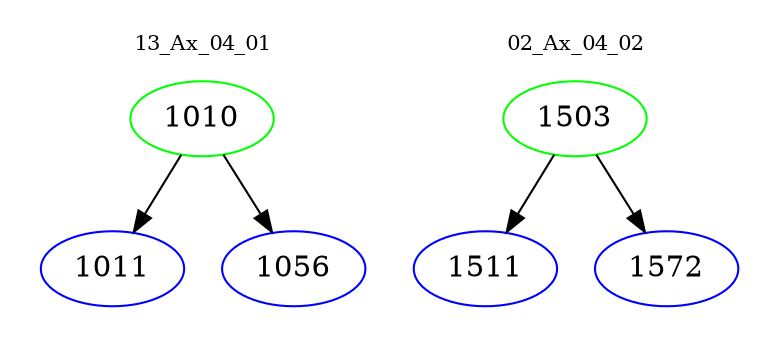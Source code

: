 digraph{
subgraph cluster_0 {
color = white
label = "13_Ax_04_01";
fontsize=10;
T0_1010 [label="1010", color="green"]
T0_1010 -> T0_1011 [color="black"]
T0_1011 [label="1011", color="blue"]
T0_1010 -> T0_1056 [color="black"]
T0_1056 [label="1056", color="blue"]
}
subgraph cluster_1 {
color = white
label = "02_Ax_04_02";
fontsize=10;
T1_1503 [label="1503", color="green"]
T1_1503 -> T1_1511 [color="black"]
T1_1511 [label="1511", color="blue"]
T1_1503 -> T1_1572 [color="black"]
T1_1572 [label="1572", color="blue"]
}
}
